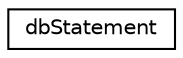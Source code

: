 digraph "Graphical Class Hierarchy"
{
 // INTERACTIVE_SVG=YES
 // LATEX_PDF_SIZE
  edge [fontname="Helvetica",fontsize="10",labelfontname="Helvetica",labelfontsize="10"];
  node [fontname="Helvetica",fontsize="10",shape=record];
  rankdir="LR";
  Node0 [label="dbStatement",height=0.2,width=0.4,color="black", fillcolor="white", style="filled",URL="$classdbStatement.html",tooltip=" "];
}
